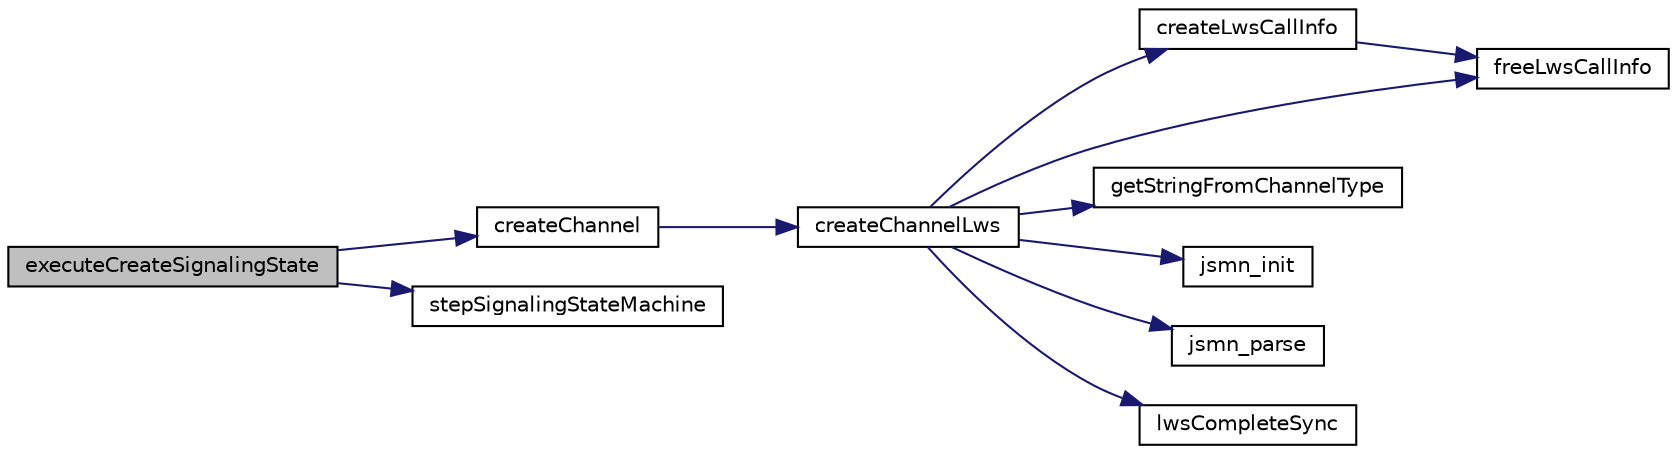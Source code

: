 digraph "executeCreateSignalingState"
{
 // LATEX_PDF_SIZE
  edge [fontname="Helvetica",fontsize="10",labelfontname="Helvetica",labelfontsize="10"];
  node [fontname="Helvetica",fontsize="10",shape=record];
  rankdir="LR";
  Node1 [label="executeCreateSignalingState",height=0.2,width=0.4,color="black", fillcolor="grey75", style="filled", fontcolor="black",tooltip=" "];
  Node1 -> Node2 [color="midnightblue",fontsize="10",style="solid",fontname="Helvetica"];
  Node2 [label="createChannel",height=0.2,width=0.4,color="black", fillcolor="white", style="filled",URL="$Signaling_8c.html#ae2a4c41f6590bfdeb451ba05d3b2fa4c",tooltip=" "];
  Node2 -> Node3 [color="midnightblue",fontsize="10",style="solid",fontname="Helvetica"];
  Node3 [label="createChannelLws",height=0.2,width=0.4,color="black", fillcolor="white", style="filled",URL="$LwsApiCalls_8c.html#aaa11ed305dd9f71bc0a1b0fdd5ee46fd",tooltip=" "];
  Node3 -> Node4 [color="midnightblue",fontsize="10",style="solid",fontname="Helvetica"];
  Node4 [label="createLwsCallInfo",height=0.2,width=0.4,color="black", fillcolor="white", style="filled",URL="$LwsApiCalls_8c.html#a988b3c6e00aa3e79fce24a41faeb772c",tooltip=" "];
  Node4 -> Node5 [color="midnightblue",fontsize="10",style="solid",fontname="Helvetica"];
  Node5 [label="freeLwsCallInfo",height=0.2,width=0.4,color="black", fillcolor="white", style="filled",URL="$LwsApiCalls_8c.html#a22be1d34eb8fe76e2872b23ea9f981d1",tooltip=" "];
  Node3 -> Node5 [color="midnightblue",fontsize="10",style="solid",fontname="Helvetica"];
  Node3 -> Node6 [color="midnightblue",fontsize="10",style="solid",fontname="Helvetica"];
  Node6 [label="getStringFromChannelType",height=0.2,width=0.4,color="black", fillcolor="white", style="filled",URL="$ChannelInfo_8c.html#ae17a90f8acd89056991245315f8cf725",tooltip=" "];
  Node3 -> Node7 [color="midnightblue",fontsize="10",style="solid",fontname="Helvetica"];
  Node7 [label="jsmn_init",height=0.2,width=0.4,color="black", fillcolor="white", style="filled",URL="$jsmn_8h.html#a8d4a8b3ce5c3d600feea38615b5f9aa6",tooltip=" "];
  Node3 -> Node8 [color="midnightblue",fontsize="10",style="solid",fontname="Helvetica"];
  Node8 [label="jsmn_parse",height=0.2,width=0.4,color="black", fillcolor="white", style="filled",URL="$jsmn_8h.html#acf28c8ae404fb0ad2823270d2a4c322a",tooltip=" "];
  Node3 -> Node9 [color="midnightblue",fontsize="10",style="solid",fontname="Helvetica"];
  Node9 [label="lwsCompleteSync",height=0.2,width=0.4,color="black", fillcolor="white", style="filled",URL="$LwsApiCalls_8c.html#a3c3cdd7608d37131d839bc47bd5de90b",tooltip=" "];
  Node1 -> Node10 [color="midnightblue",fontsize="10",style="solid",fontname="Helvetica"];
  Node10 [label="stepSignalingStateMachine",height=0.2,width=0.4,color="black", fillcolor="white", style="filled",URL="$StateMachine_8c.html#aec8441c2e021d29e6fdec5f97000431c",tooltip=" "];
}

